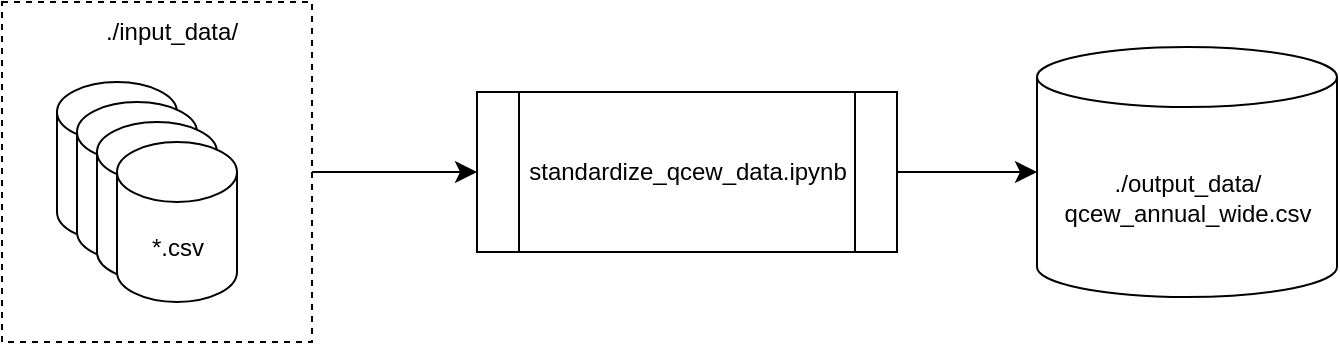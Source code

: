 <mxfile version="24.5.3" type="device">
  <diagram name="Page-1" id="lNEIkKs2HnlJU3ut6Gme">
    <mxGraphModel dx="2072" dy="1230" grid="1" gridSize="10" guides="1" tooltips="1" connect="1" arrows="1" fold="1" page="1" pageScale="1" pageWidth="800" pageHeight="300" math="0" shadow="0">
      <root>
        <mxCell id="0" />
        <mxCell id="1" parent="0" />
        <mxCell id="CbNo64k_p9R4UyqKt7yJ-7" value="" style="rounded=0;whiteSpace=wrap;html=1;fillColor=none;dashed=1;" vertex="1" parent="1">
          <mxGeometry x="66" y="65" width="155" height="170" as="geometry" />
        </mxCell>
        <mxCell id="CbNo64k_p9R4UyqKt7yJ-1" value="" style="shape=cylinder3;whiteSpace=wrap;html=1;boundedLbl=1;backgroundOutline=1;size=15;" vertex="1" parent="1">
          <mxGeometry x="93.5" y="105" width="60" height="80" as="geometry" />
        </mxCell>
        <mxCell id="CbNo64k_p9R4UyqKt7yJ-2" value="" style="shape=cylinder3;whiteSpace=wrap;html=1;boundedLbl=1;backgroundOutline=1;size=15;" vertex="1" parent="1">
          <mxGeometry x="103.5" y="115" width="60" height="80" as="geometry" />
        </mxCell>
        <mxCell id="CbNo64k_p9R4UyqKt7yJ-3" value="" style="shape=cylinder3;whiteSpace=wrap;html=1;boundedLbl=1;backgroundOutline=1;size=15;" vertex="1" parent="1">
          <mxGeometry x="113.5" y="125" width="60" height="80" as="geometry" />
        </mxCell>
        <mxCell id="CbNo64k_p9R4UyqKt7yJ-4" value="*.csv" style="shape=cylinder3;whiteSpace=wrap;html=1;boundedLbl=1;backgroundOutline=1;size=15;" vertex="1" parent="1">
          <mxGeometry x="123.5" y="135" width="60" height="80" as="geometry" />
        </mxCell>
        <mxCell id="CbNo64k_p9R4UyqKt7yJ-5" value="standardize_qcew_data.ipynb" style="shape=process;whiteSpace=wrap;html=1;backgroundOutline=1;" vertex="1" parent="1">
          <mxGeometry x="303.5" y="110" width="210" height="80" as="geometry" />
        </mxCell>
        <mxCell id="CbNo64k_p9R4UyqKt7yJ-6" value="./output_data/&lt;div&gt;qcew_annual_wide.csv&lt;br&gt;&lt;/div&gt;" style="shape=cylinder3;whiteSpace=wrap;html=1;boundedLbl=1;backgroundOutline=1;size=15;" vertex="1" parent="1">
          <mxGeometry x="583.5" y="87.5" width="150" height="125" as="geometry" />
        </mxCell>
        <mxCell id="CbNo64k_p9R4UyqKt7yJ-8" value="./input_data/" style="text;html=1;align=center;verticalAlign=middle;whiteSpace=wrap;rounded=0;" vertex="1" parent="1">
          <mxGeometry x="121" y="65" width="60" height="30" as="geometry" />
        </mxCell>
        <mxCell id="CbNo64k_p9R4UyqKt7yJ-9" value="" style="edgeStyle=elbowEdgeStyle;elbow=horizontal;endArrow=classic;html=1;curved=0;rounded=0;endSize=8;startSize=8;exitX=1;exitY=0.5;exitDx=0;exitDy=0;entryX=0;entryY=0.5;entryDx=0;entryDy=0;" edge="1" parent="1" source="CbNo64k_p9R4UyqKt7yJ-7" target="CbNo64k_p9R4UyqKt7yJ-5">
          <mxGeometry width="50" height="50" relative="1" as="geometry">
            <mxPoint x="353.5" y="165" as="sourcePoint" />
            <mxPoint x="283.5" y="185" as="targetPoint" />
          </mxGeometry>
        </mxCell>
        <mxCell id="CbNo64k_p9R4UyqKt7yJ-10" value="" style="edgeStyle=elbowEdgeStyle;elbow=horizontal;endArrow=classic;html=1;curved=0;rounded=0;endSize=8;startSize=8;entryX=0;entryY=0.5;entryDx=0;entryDy=0;entryPerimeter=0;exitX=1;exitY=0.5;exitDx=0;exitDy=0;" edge="1" parent="1" source="CbNo64k_p9R4UyqKt7yJ-5" target="CbNo64k_p9R4UyqKt7yJ-6">
          <mxGeometry width="50" height="50" relative="1" as="geometry">
            <mxPoint x="553.5" y="255" as="sourcePoint" />
            <mxPoint x="313.5" y="160" as="targetPoint" />
          </mxGeometry>
        </mxCell>
      </root>
    </mxGraphModel>
  </diagram>
</mxfile>

